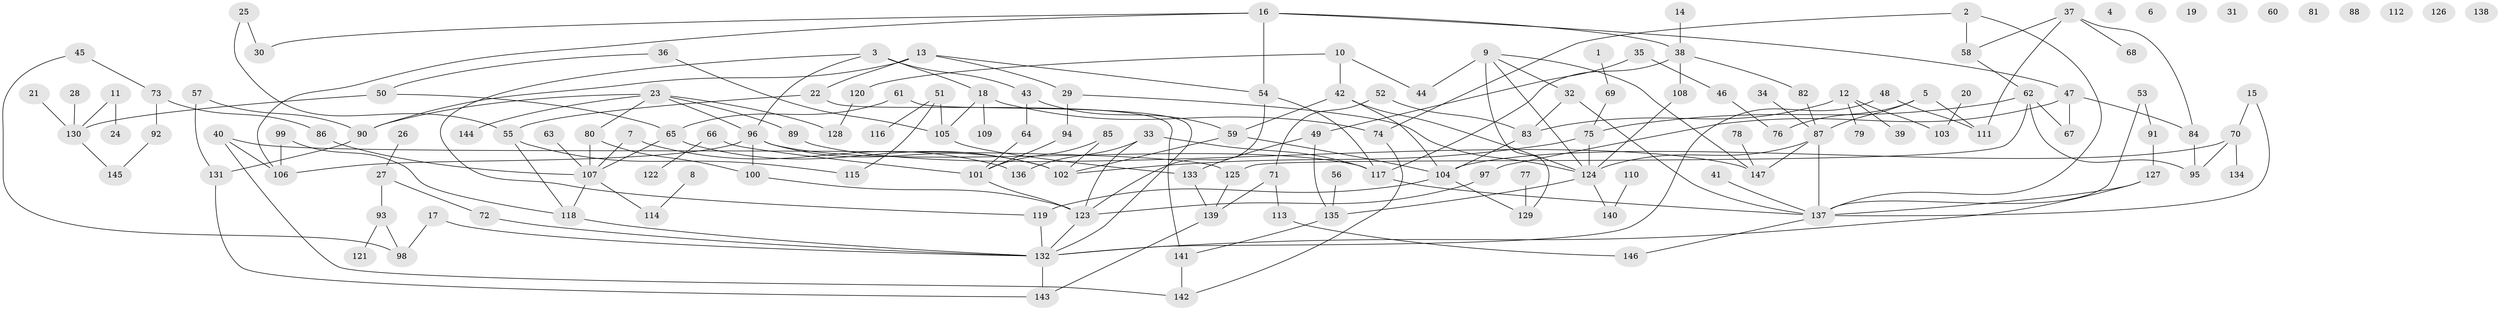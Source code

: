// coarse degree distribution, {1: 0.18181818181818182, 10: 0.030303030303030304, 7: 0.015151515151515152, 0: 0.15151515151515152, 11: 0.015151515151515152, 2: 0.2727272727272727, 9: 0.045454545454545456, 4: 0.13636363636363635, 6: 0.015151515151515152, 8: 0.045454545454545456, 16: 0.015151515151515152, 5: 0.030303030303030304, 3: 0.045454545454545456}
// Generated by graph-tools (version 1.1) at 2025/16/03/04/25 18:16:26]
// undirected, 147 vertices, 197 edges
graph export_dot {
graph [start="1"]
  node [color=gray90,style=filled];
  1;
  2;
  3;
  4;
  5;
  6;
  7;
  8;
  9;
  10;
  11;
  12;
  13;
  14;
  15;
  16;
  17;
  18;
  19;
  20;
  21;
  22;
  23;
  24;
  25;
  26;
  27;
  28;
  29;
  30;
  31;
  32;
  33;
  34;
  35;
  36;
  37;
  38;
  39;
  40;
  41;
  42;
  43;
  44;
  45;
  46;
  47;
  48;
  49;
  50;
  51;
  52;
  53;
  54;
  55;
  56;
  57;
  58;
  59;
  60;
  61;
  62;
  63;
  64;
  65;
  66;
  67;
  68;
  69;
  70;
  71;
  72;
  73;
  74;
  75;
  76;
  77;
  78;
  79;
  80;
  81;
  82;
  83;
  84;
  85;
  86;
  87;
  88;
  89;
  90;
  91;
  92;
  93;
  94;
  95;
  96;
  97;
  98;
  99;
  100;
  101;
  102;
  103;
  104;
  105;
  106;
  107;
  108;
  109;
  110;
  111;
  112;
  113;
  114;
  115;
  116;
  117;
  118;
  119;
  120;
  121;
  122;
  123;
  124;
  125;
  126;
  127;
  128;
  129;
  130;
  131;
  132;
  133;
  134;
  135;
  136;
  137;
  138;
  139;
  140;
  141;
  142;
  143;
  144;
  145;
  146;
  147;
  1 -- 69;
  2 -- 58;
  2 -- 74;
  2 -- 137;
  3 -- 18;
  3 -- 43;
  3 -- 96;
  3 -- 119;
  5 -- 76;
  5 -- 87;
  5 -- 111;
  7 -- 107;
  7 -- 136;
  8 -- 114;
  9 -- 32;
  9 -- 44;
  9 -- 124;
  9 -- 129;
  9 -- 147;
  10 -- 42;
  10 -- 44;
  10 -- 120;
  11 -- 24;
  11 -- 130;
  12 -- 39;
  12 -- 79;
  12 -- 83;
  12 -- 103;
  13 -- 22;
  13 -- 29;
  13 -- 54;
  13 -- 90;
  14 -- 38;
  15 -- 70;
  15 -- 137;
  16 -- 30;
  16 -- 38;
  16 -- 47;
  16 -- 54;
  16 -- 106;
  17 -- 98;
  17 -- 132;
  18 -- 74;
  18 -- 105;
  18 -- 109;
  20 -- 103;
  21 -- 130;
  22 -- 55;
  22 -- 141;
  23 -- 80;
  23 -- 89;
  23 -- 90;
  23 -- 96;
  23 -- 128;
  23 -- 144;
  25 -- 30;
  25 -- 55;
  26 -- 27;
  27 -- 72;
  27 -- 93;
  28 -- 130;
  29 -- 94;
  29 -- 124;
  32 -- 83;
  32 -- 137;
  33 -- 117;
  33 -- 123;
  33 -- 136;
  34 -- 87;
  35 -- 46;
  35 -- 49;
  36 -- 50;
  36 -- 105;
  37 -- 58;
  37 -- 68;
  37 -- 84;
  37 -- 111;
  38 -- 82;
  38 -- 108;
  38 -- 117;
  40 -- 106;
  40 -- 125;
  40 -- 142;
  41 -- 137;
  42 -- 59;
  42 -- 104;
  42 -- 124;
  43 -- 59;
  43 -- 64;
  45 -- 73;
  45 -- 98;
  46 -- 76;
  47 -- 67;
  47 -- 84;
  47 -- 97;
  48 -- 111;
  48 -- 132;
  49 -- 133;
  49 -- 135;
  50 -- 65;
  50 -- 130;
  51 -- 105;
  51 -- 115;
  51 -- 116;
  52 -- 71;
  52 -- 83;
  53 -- 91;
  53 -- 137;
  54 -- 117;
  54 -- 123;
  55 -- 115;
  55 -- 118;
  56 -- 135;
  57 -- 90;
  57 -- 131;
  58 -- 62;
  59 -- 102;
  59 -- 104;
  61 -- 65;
  61 -- 132;
  62 -- 67;
  62 -- 75;
  62 -- 95;
  62 -- 125;
  63 -- 107;
  64 -- 101;
  65 -- 102;
  65 -- 107;
  66 -- 101;
  66 -- 122;
  69 -- 75;
  70 -- 95;
  70 -- 104;
  70 -- 134;
  71 -- 113;
  71 -- 139;
  72 -- 132;
  73 -- 86;
  73 -- 92;
  74 -- 142;
  75 -- 102;
  75 -- 124;
  77 -- 129;
  78 -- 147;
  80 -- 100;
  80 -- 107;
  82 -- 87;
  83 -- 104;
  84 -- 95;
  85 -- 101;
  85 -- 102;
  86 -- 107;
  87 -- 124;
  87 -- 137;
  87 -- 147;
  89 -- 147;
  90 -- 131;
  91 -- 127;
  92 -- 145;
  93 -- 98;
  93 -- 121;
  94 -- 101;
  96 -- 100;
  96 -- 102;
  96 -- 106;
  96 -- 117;
  97 -- 123;
  99 -- 106;
  99 -- 118;
  100 -- 123;
  101 -- 123;
  104 -- 119;
  104 -- 129;
  105 -- 133;
  107 -- 114;
  107 -- 118;
  108 -- 124;
  110 -- 140;
  113 -- 146;
  117 -- 137;
  118 -- 132;
  119 -- 132;
  120 -- 128;
  123 -- 132;
  124 -- 135;
  124 -- 140;
  125 -- 139;
  127 -- 132;
  127 -- 137;
  130 -- 145;
  131 -- 143;
  132 -- 143;
  133 -- 139;
  135 -- 141;
  137 -- 146;
  139 -- 143;
  141 -- 142;
}
